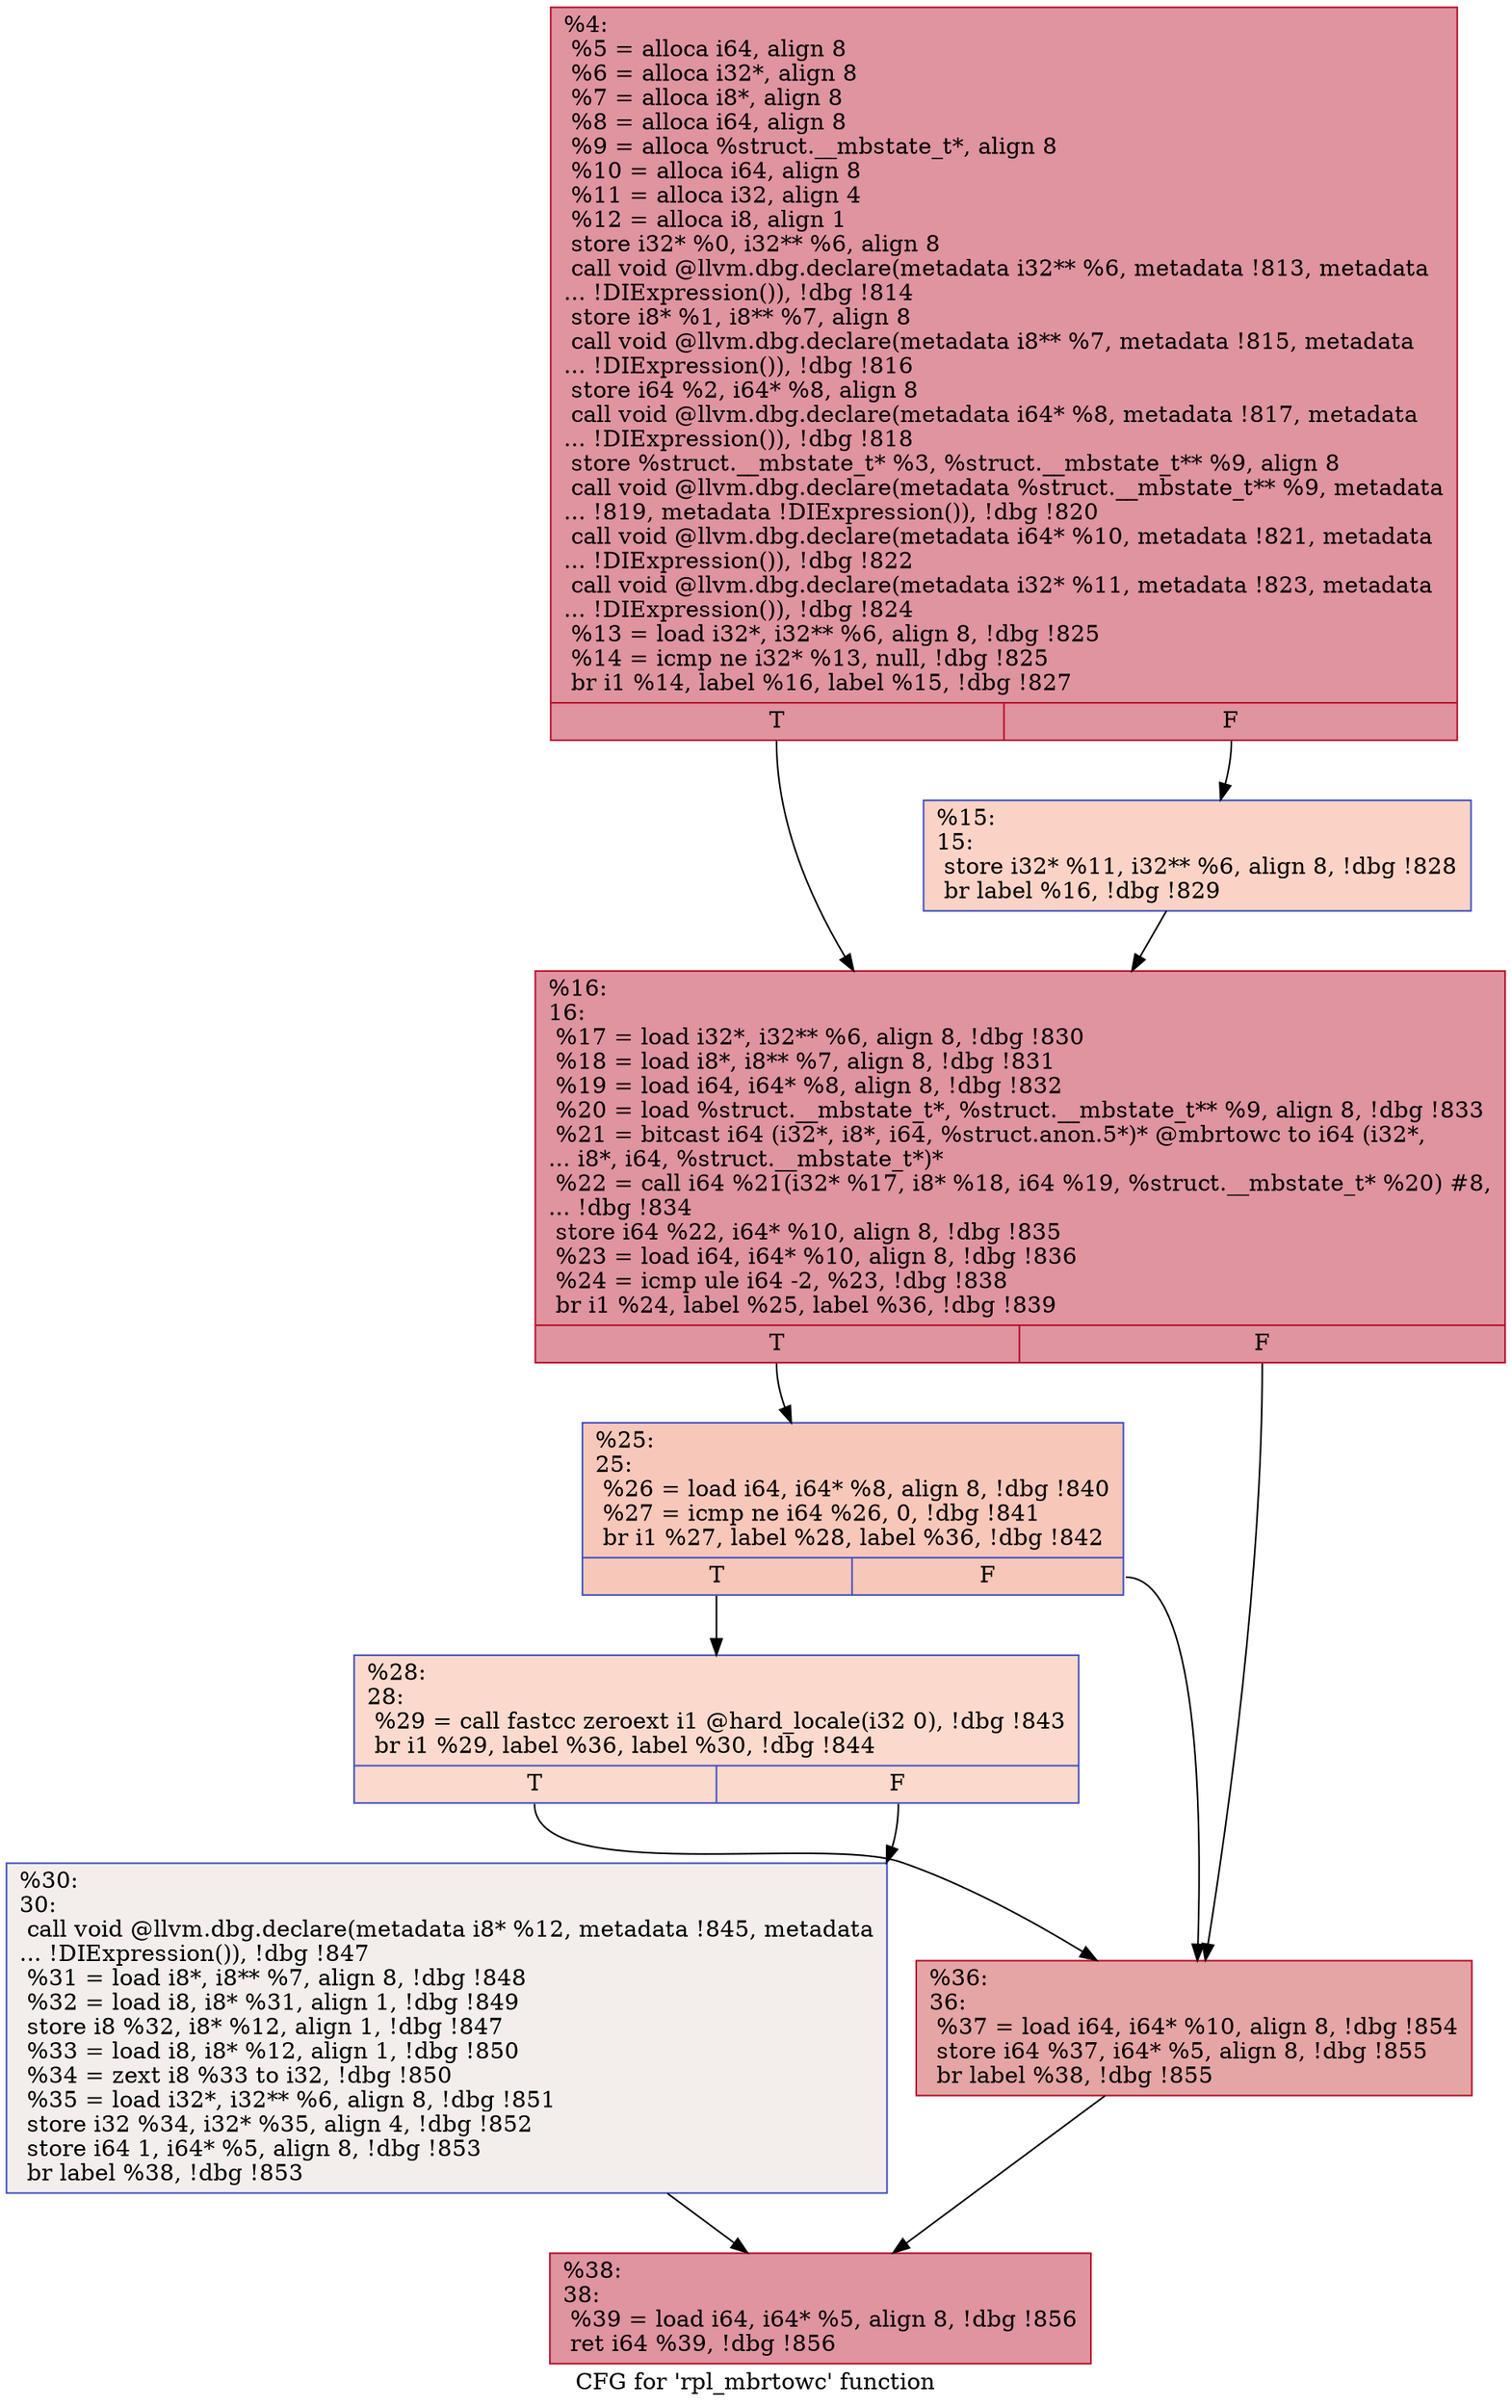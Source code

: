 digraph "CFG for 'rpl_mbrtowc' function" {
	label="CFG for 'rpl_mbrtowc' function";

	Node0x22fdbb0 [shape=record,color="#b70d28ff", style=filled, fillcolor="#b70d2870",label="{%4:\l  %5 = alloca i64, align 8\l  %6 = alloca i32*, align 8\l  %7 = alloca i8*, align 8\l  %8 = alloca i64, align 8\l  %9 = alloca %struct.__mbstate_t*, align 8\l  %10 = alloca i64, align 8\l  %11 = alloca i32, align 4\l  %12 = alloca i8, align 1\l  store i32* %0, i32** %6, align 8\l  call void @llvm.dbg.declare(metadata i32** %6, metadata !813, metadata\l... !DIExpression()), !dbg !814\l  store i8* %1, i8** %7, align 8\l  call void @llvm.dbg.declare(metadata i8** %7, metadata !815, metadata\l... !DIExpression()), !dbg !816\l  store i64 %2, i64* %8, align 8\l  call void @llvm.dbg.declare(metadata i64* %8, metadata !817, metadata\l... !DIExpression()), !dbg !818\l  store %struct.__mbstate_t* %3, %struct.__mbstate_t** %9, align 8\l  call void @llvm.dbg.declare(metadata %struct.__mbstate_t** %9, metadata\l... !819, metadata !DIExpression()), !dbg !820\l  call void @llvm.dbg.declare(metadata i64* %10, metadata !821, metadata\l... !DIExpression()), !dbg !822\l  call void @llvm.dbg.declare(metadata i32* %11, metadata !823, metadata\l... !DIExpression()), !dbg !824\l  %13 = load i32*, i32** %6, align 8, !dbg !825\l  %14 = icmp ne i32* %13, null, !dbg !825\l  br i1 %14, label %16, label %15, !dbg !827\l|{<s0>T|<s1>F}}"];
	Node0x22fdbb0:s0 -> Node0x2301de0;
	Node0x22fdbb0:s1 -> Node0x2301d90;
	Node0x2301d90 [shape=record,color="#3d50c3ff", style=filled, fillcolor="#f59c7d70",label="{%15:\l15:                                               \l  store i32* %11, i32** %6, align 8, !dbg !828\l  br label %16, !dbg !829\l}"];
	Node0x2301d90 -> Node0x2301de0;
	Node0x2301de0 [shape=record,color="#b70d28ff", style=filled, fillcolor="#b70d2870",label="{%16:\l16:                                               \l  %17 = load i32*, i32** %6, align 8, !dbg !830\l  %18 = load i8*, i8** %7, align 8, !dbg !831\l  %19 = load i64, i64* %8, align 8, !dbg !832\l  %20 = load %struct.__mbstate_t*, %struct.__mbstate_t** %9, align 8, !dbg !833\l  %21 = bitcast i64 (i32*, i8*, i64, %struct.anon.5*)* @mbrtowc to i64 (i32*,\l... i8*, i64, %struct.__mbstate_t*)*\l  %22 = call i64 %21(i32* %17, i8* %18, i64 %19, %struct.__mbstate_t* %20) #8,\l... !dbg !834\l  store i64 %22, i64* %10, align 8, !dbg !835\l  %23 = load i64, i64* %10, align 8, !dbg !836\l  %24 = icmp ule i64 -2, %23, !dbg !838\l  br i1 %24, label %25, label %36, !dbg !839\l|{<s0>T|<s1>F}}"];
	Node0x2301de0:s0 -> Node0x2301e30;
	Node0x2301de0:s1 -> Node0x2301f20;
	Node0x2301e30 [shape=record,color="#3d50c3ff", style=filled, fillcolor="#ec7f6370",label="{%25:\l25:                                               \l  %26 = load i64, i64* %8, align 8, !dbg !840\l  %27 = icmp ne i64 %26, 0, !dbg !841\l  br i1 %27, label %28, label %36, !dbg !842\l|{<s0>T|<s1>F}}"];
	Node0x2301e30:s0 -> Node0x2301e80;
	Node0x2301e30:s1 -> Node0x2301f20;
	Node0x2301e80 [shape=record,color="#3d50c3ff", style=filled, fillcolor="#f7ac8e70",label="{%28:\l28:                                               \l  %29 = call fastcc zeroext i1 @hard_locale(i32 0), !dbg !843\l  br i1 %29, label %36, label %30, !dbg !844\l|{<s0>T|<s1>F}}"];
	Node0x2301e80:s0 -> Node0x2301f20;
	Node0x2301e80:s1 -> Node0x2301ed0;
	Node0x2301ed0 [shape=record,color="#3d50c3ff", style=filled, fillcolor="#e3d9d370",label="{%30:\l30:                                               \l  call void @llvm.dbg.declare(metadata i8* %12, metadata !845, metadata\l... !DIExpression()), !dbg !847\l  %31 = load i8*, i8** %7, align 8, !dbg !848\l  %32 = load i8, i8* %31, align 1, !dbg !849\l  store i8 %32, i8* %12, align 1, !dbg !847\l  %33 = load i8, i8* %12, align 1, !dbg !850\l  %34 = zext i8 %33 to i32, !dbg !850\l  %35 = load i32*, i32** %6, align 8, !dbg !851\l  store i32 %34, i32* %35, align 4, !dbg !852\l  store i64 1, i64* %5, align 8, !dbg !853\l  br label %38, !dbg !853\l}"];
	Node0x2301ed0 -> Node0x2301f70;
	Node0x2301f20 [shape=record,color="#b70d28ff", style=filled, fillcolor="#c5333470",label="{%36:\l36:                                               \l  %37 = load i64, i64* %10, align 8, !dbg !854\l  store i64 %37, i64* %5, align 8, !dbg !855\l  br label %38, !dbg !855\l}"];
	Node0x2301f20 -> Node0x2301f70;
	Node0x2301f70 [shape=record,color="#b70d28ff", style=filled, fillcolor="#b70d2870",label="{%38:\l38:                                               \l  %39 = load i64, i64* %5, align 8, !dbg !856\l  ret i64 %39, !dbg !856\l}"];
}
